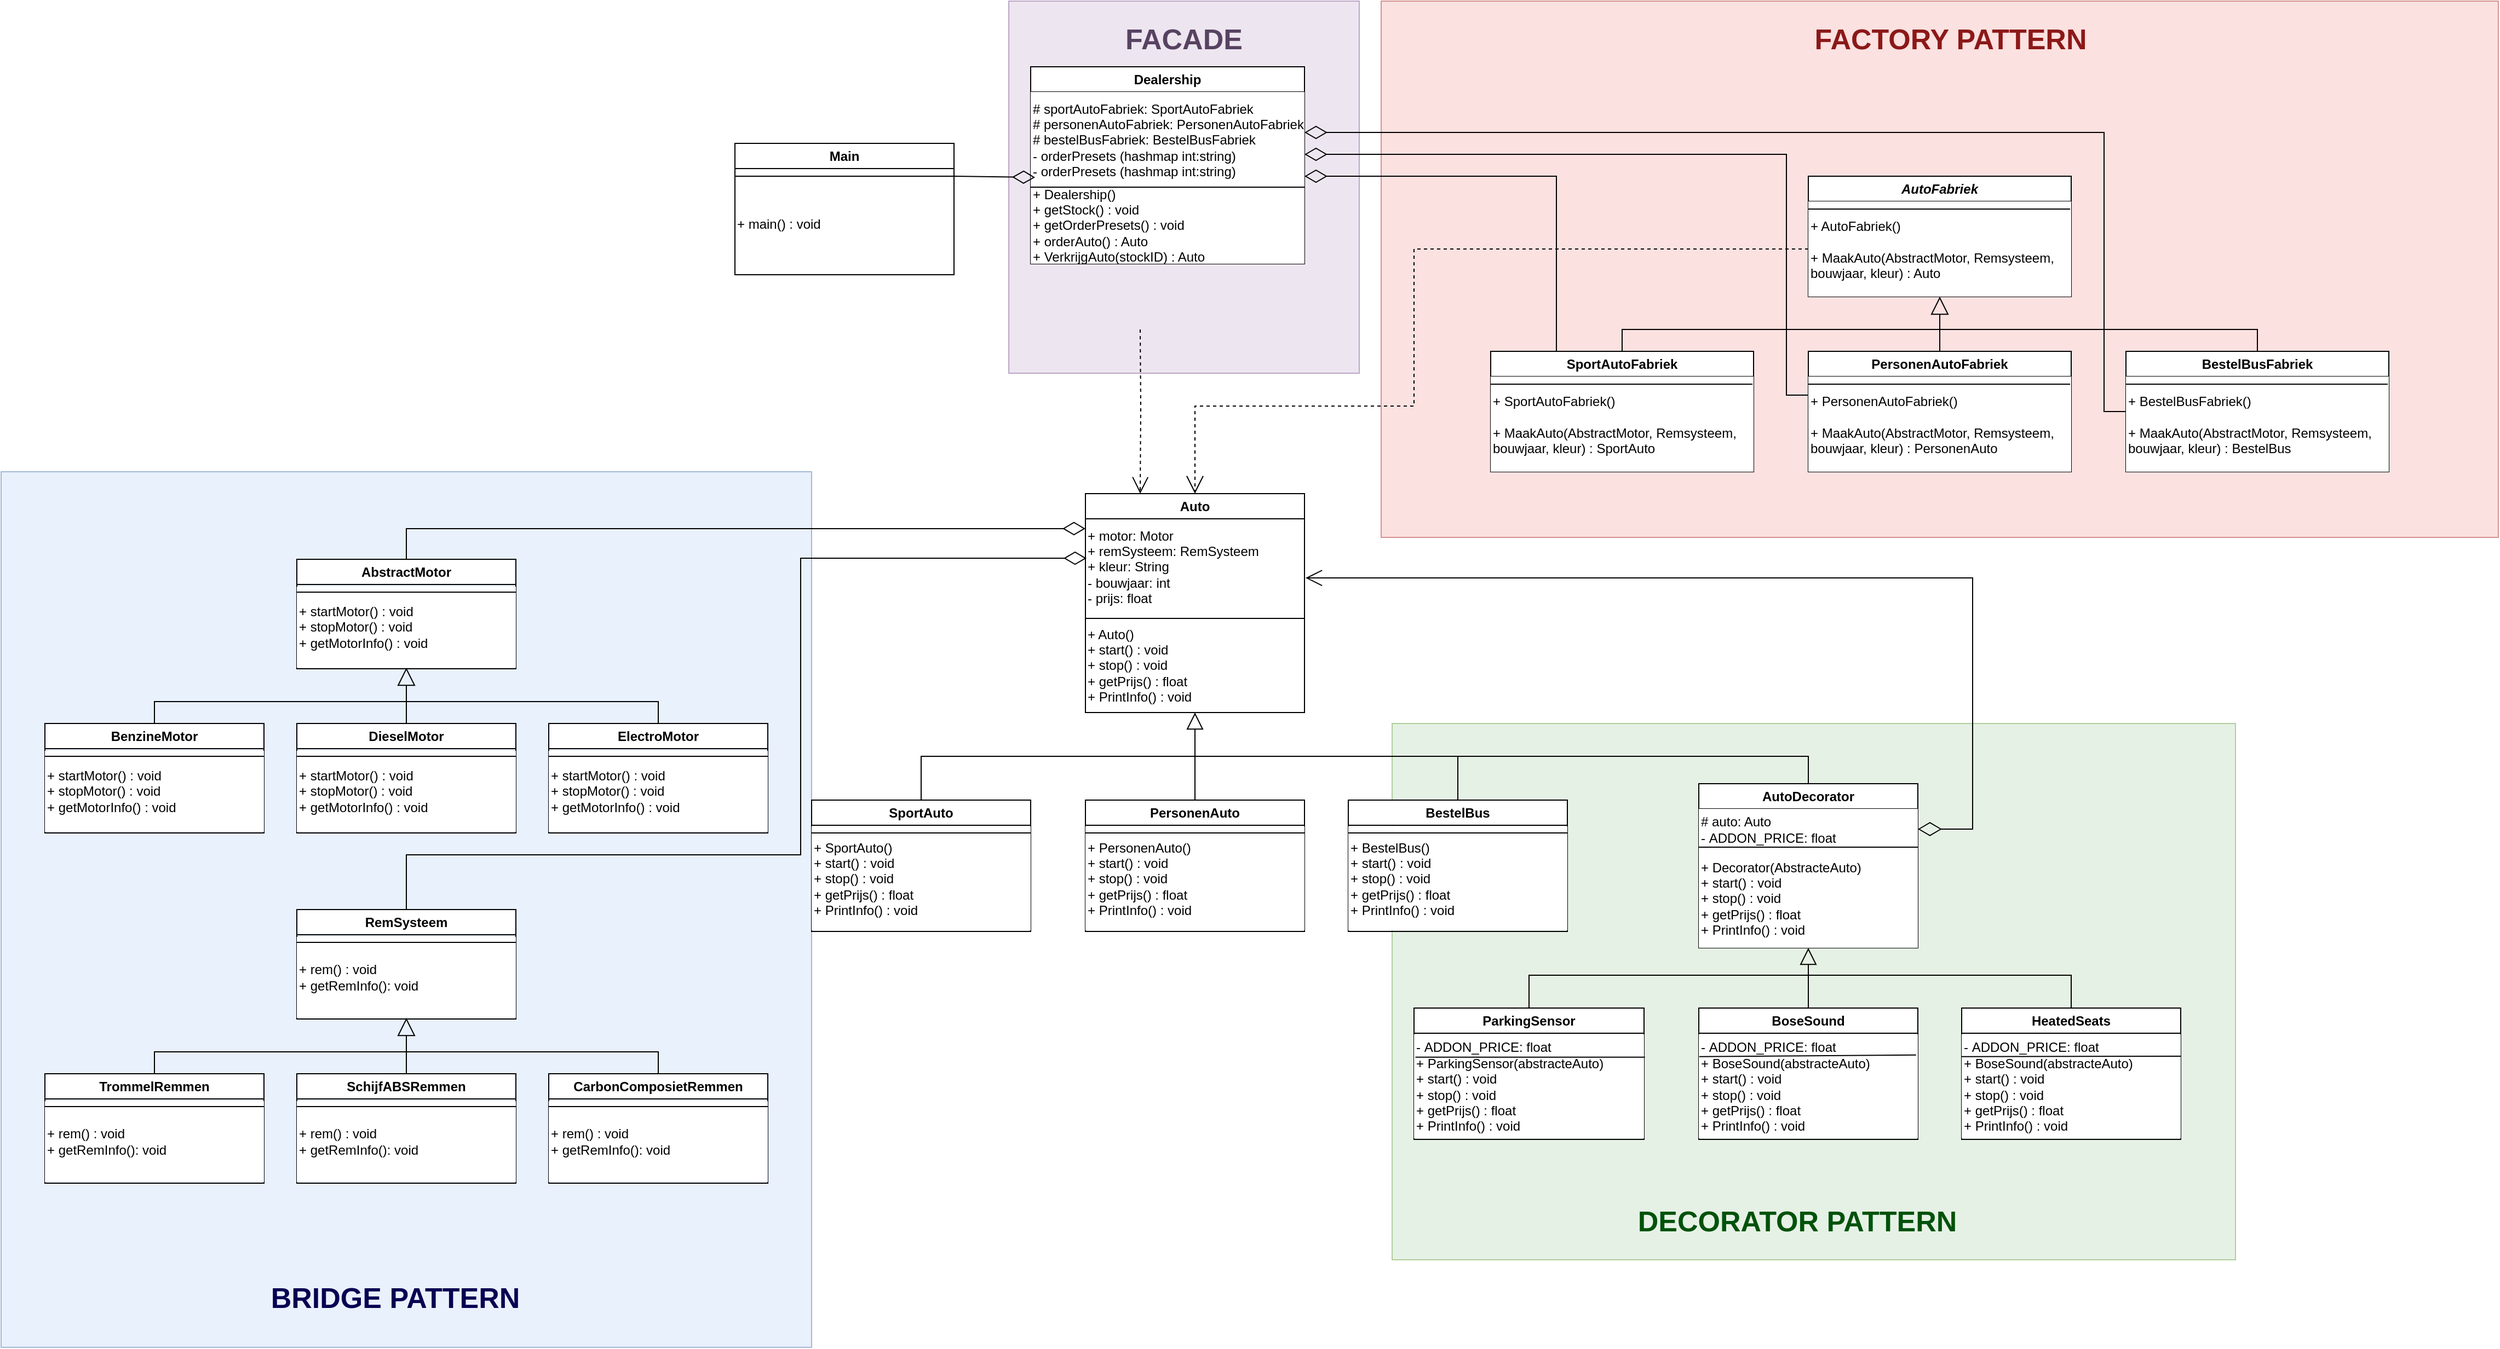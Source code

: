<mxfile version="24.7.8">
  <diagram name="Page-1" id="ZH47OkZXnv7MJgtDUiey">
    <mxGraphModel dx="2284" dy="1936" grid="1" gridSize="10" guides="1" tooltips="1" connect="1" arrows="1" fold="1" page="1" pageScale="1" pageWidth="850" pageHeight="1100" math="0" shadow="0">
      <root>
        <mxCell id="0" />
        <mxCell id="1" parent="0" />
        <mxCell id="ERLBQstwd277DYNmvbr6-149" value="" style="rounded=0;whiteSpace=wrap;html=1;fillColor=#e1d5e7;strokeColor=#9673a6;opacity=60;" parent="1" vertex="1">
          <mxGeometry x="240" y="-220" width="320" height="340" as="geometry" />
        </mxCell>
        <mxCell id="ERLBQstwd277DYNmvbr6-147" value="" style="rounded=0;whiteSpace=wrap;html=1;fillColor=#dae8fc;strokeColor=#6c8ebf;opacity=60;" parent="1" vertex="1">
          <mxGeometry x="-680" y="210" width="740" height="800" as="geometry" />
        </mxCell>
        <mxCell id="ERLBQstwd277DYNmvbr6-139" value="" style="rounded=0;whiteSpace=wrap;html=1;fillColor=#d5e8d4;strokeColor=#82b366;opacity=60;" parent="1" vertex="1">
          <mxGeometry x="590" y="440" width="770" height="490" as="geometry" />
        </mxCell>
        <mxCell id="ERLBQstwd277DYNmvbr6-137" value="" style="rounded=0;whiteSpace=wrap;html=1;fillColor=#f8cecc;strokeColor=#b85450;opacity=60;" parent="1" vertex="1">
          <mxGeometry x="580" y="-220" width="1020" height="490" as="geometry" />
        </mxCell>
        <mxCell id="ERLBQstwd277DYNmvbr6-1" value="Auto" style="swimlane;whiteSpace=wrap;html=1;" parent="1" vertex="1">
          <mxGeometry x="310" y="230" width="200" height="200" as="geometry" />
        </mxCell>
        <mxCell id="ERLBQstwd277DYNmvbr6-3" value="+ motor: Motor&lt;div&gt;+ remSysteem: RemSysteem&lt;/div&gt;&lt;div&gt;+ kleur: String&lt;/div&gt;&lt;div&gt;- bouwjaar: int&lt;/div&gt;&lt;div&gt;- prijs: float&lt;/div&gt;" style="text;html=1;align=left;verticalAlign=middle;whiteSpace=wrap;rounded=0;" parent="ERLBQstwd277DYNmvbr6-1" vertex="1">
          <mxGeometry y="23" width="200" height="87" as="geometry" />
        </mxCell>
        <mxCell id="ERLBQstwd277DYNmvbr6-5" value="&lt;div&gt;+ Auto()&amp;nbsp;&lt;/div&gt;+ start() : void&lt;div&gt;+ stop() : void&lt;/div&gt;&lt;div&gt;+ getPrijs() : float&lt;/div&gt;&lt;div&gt;+ PrintInfo() : void&lt;/div&gt;" style="text;html=1;align=left;verticalAlign=middle;whiteSpace=wrap;rounded=0;" parent="ERLBQstwd277DYNmvbr6-1" vertex="1">
          <mxGeometry y="113" width="200" height="87" as="geometry" />
        </mxCell>
        <mxCell id="ERLBQstwd277DYNmvbr6-4" value="" style="endArrow=none;html=1;rounded=0;exitX=0;exitY=0.75;exitDx=0;exitDy=0;entryX=1;entryY=0.75;entryDx=0;entryDy=0;" parent="1" edge="1">
          <mxGeometry width="50" height="50" relative="1" as="geometry">
            <mxPoint x="310" y="344" as="sourcePoint" />
            <mxPoint x="510" y="344" as="targetPoint" />
          </mxGeometry>
        </mxCell>
        <mxCell id="ERLBQstwd277DYNmvbr6-17" value="BestelBus" style="swimlane;whiteSpace=wrap;html=1;fillColor=default;" parent="1" vertex="1">
          <mxGeometry x="550" y="510" width="200" height="120" as="geometry" />
        </mxCell>
        <mxCell id="ERLBQstwd277DYNmvbr6-19" value="&lt;div&gt;+ BestelBus()&amp;nbsp;&lt;/div&gt;+ start() : void&lt;div&gt;+ stop() : void&lt;/div&gt;&lt;div&gt;+ getPrijs() :&amp;nbsp;&lt;span style=&quot;background-color: initial;&quot;&gt;float&lt;/span&gt;&lt;/div&gt;&lt;div&gt;+ PrintInfo() : void&lt;br&gt;&lt;/div&gt;" style="text;html=1;align=left;verticalAlign=middle;whiteSpace=wrap;rounded=0;fillColor=default;" parent="ERLBQstwd277DYNmvbr6-17" vertex="1">
          <mxGeometry y="24" width="200" height="95" as="geometry" />
        </mxCell>
        <mxCell id="ERLBQstwd277DYNmvbr6-20" value="" style="endArrow=none;html=1;rounded=0;exitX=0;exitY=0.75;exitDx=0;exitDy=0;entryX=1;entryY=0.75;entryDx=0;entryDy=0;" parent="ERLBQstwd277DYNmvbr6-17" edge="1">
          <mxGeometry width="50" height="50" relative="1" as="geometry">
            <mxPoint y="30" as="sourcePoint" />
            <mxPoint x="200" y="30" as="targetPoint" />
          </mxGeometry>
        </mxCell>
        <mxCell id="ERLBQstwd277DYNmvbr6-39" style="edgeStyle=orthogonalEdgeStyle;rounded=0;orthogonalLoop=1;jettySize=auto;html=1;exitX=0.5;exitY=0;exitDx=0;exitDy=0;entryX=0.5;entryY=0;entryDx=0;entryDy=0;endArrow=none;endFill=0;" parent="1" source="ERLBQstwd277DYNmvbr6-32" target="ERLBQstwd277DYNmvbr6-17" edge="1">
          <mxGeometry relative="1" as="geometry">
            <Array as="points">
              <mxPoint x="160" y="470" />
              <mxPoint x="650" y="470" />
            </Array>
          </mxGeometry>
        </mxCell>
        <mxCell id="ERLBQstwd277DYNmvbr6-32" value="SportAuto" style="swimlane;whiteSpace=wrap;html=1;" parent="1" vertex="1">
          <mxGeometry x="60" y="510" width="200" height="120" as="geometry" />
        </mxCell>
        <mxCell id="ERLBQstwd277DYNmvbr6-33" value="&lt;div&gt;+ SportAuto()&amp;nbsp;&lt;/div&gt;+ start() : void&lt;div&gt;+ stop() : void&lt;/div&gt;&lt;div&gt;+ getPrijs() :&amp;nbsp;&lt;span style=&quot;background-color: initial;&quot;&gt;float&lt;/span&gt;&lt;/div&gt;&lt;div&gt;+ PrintInfo() : void&lt;br&gt;&lt;/div&gt;" style="text;html=1;align=left;verticalAlign=middle;whiteSpace=wrap;rounded=0;fillColor=default;" parent="ERLBQstwd277DYNmvbr6-32" vertex="1">
          <mxGeometry y="24" width="200" height="95" as="geometry" />
        </mxCell>
        <mxCell id="ERLBQstwd277DYNmvbr6-34" value="" style="endArrow=none;html=1;rounded=0;exitX=0;exitY=0.75;exitDx=0;exitDy=0;entryX=1;entryY=0.75;entryDx=0;entryDy=0;" parent="ERLBQstwd277DYNmvbr6-32" edge="1">
          <mxGeometry width="50" height="50" relative="1" as="geometry">
            <mxPoint y="30" as="sourcePoint" />
            <mxPoint x="200" y="30" as="targetPoint" />
          </mxGeometry>
        </mxCell>
        <mxCell id="ERLBQstwd277DYNmvbr6-38" style="edgeStyle=orthogonalEdgeStyle;rounded=0;orthogonalLoop=1;jettySize=auto;html=1;exitX=0.5;exitY=0;exitDx=0;exitDy=0;entryX=0.5;entryY=1;entryDx=0;entryDy=0;endArrow=block;endFill=0;endSize=13;" parent="1" source="ERLBQstwd277DYNmvbr6-35" target="ERLBQstwd277DYNmvbr6-5" edge="1">
          <mxGeometry relative="1" as="geometry" />
        </mxCell>
        <mxCell id="ERLBQstwd277DYNmvbr6-35" value="PersonenAuto" style="swimlane;whiteSpace=wrap;html=1;" parent="1" vertex="1">
          <mxGeometry x="310" y="510" width="200" height="120" as="geometry" />
        </mxCell>
        <mxCell id="ERLBQstwd277DYNmvbr6-36" value="&lt;div&gt;+ PersonenAuto()&amp;nbsp;&lt;/div&gt;+ start() : void&lt;div&gt;+ stop() : void&lt;/div&gt;&lt;div&gt;+ getPrijs() : float&lt;/div&gt;&lt;div&gt;+ PrintInfo() : void&lt;br&gt;&lt;/div&gt;" style="text;html=1;align=left;verticalAlign=middle;whiteSpace=wrap;rounded=0;fillColor=default;" parent="ERLBQstwd277DYNmvbr6-35" vertex="1">
          <mxGeometry y="24" width="200" height="95" as="geometry" />
        </mxCell>
        <mxCell id="ERLBQstwd277DYNmvbr6-37" value="" style="endArrow=none;html=1;rounded=0;exitX=0;exitY=0.75;exitDx=0;exitDy=0;entryX=1;entryY=0.75;entryDx=0;entryDy=0;" parent="ERLBQstwd277DYNmvbr6-35" edge="1">
          <mxGeometry width="50" height="50" relative="1" as="geometry">
            <mxPoint y="30" as="sourcePoint" />
            <mxPoint x="200" y="30" as="targetPoint" />
          </mxGeometry>
        </mxCell>
        <mxCell id="ERLBQstwd277DYNmvbr6-40" value="AutoDecorator" style="swimlane;whiteSpace=wrap;html=1;" parent="1" vertex="1">
          <mxGeometry x="870" y="495" width="200" height="150" as="geometry" />
        </mxCell>
        <mxCell id="ERLBQstwd277DYNmvbr6-41" value="# auto: Auto&lt;div&gt;&lt;div&gt;-&amp;nbsp;ADDON_PRICE: float&lt;/div&gt;&lt;/div&gt;" style="text;html=1;align=left;verticalAlign=middle;whiteSpace=wrap;rounded=0;fillColor=default;" parent="ERLBQstwd277DYNmvbr6-40" vertex="1">
          <mxGeometry y="23" width="200" height="37" as="geometry" />
        </mxCell>
        <mxCell id="ERLBQstwd277DYNmvbr6-42" value="&lt;div&gt;+ Decorator(AbstracteAuto)&amp;nbsp;&lt;/div&gt;+ start() : void&lt;div&gt;+ stop() : void&lt;/div&gt;&lt;div&gt;+ getPrijs() : float&lt;/div&gt;&lt;div&gt;+ PrintInfo() : void&lt;br&gt;&lt;/div&gt;" style="text;html=1;align=left;verticalAlign=middle;whiteSpace=wrap;rounded=0;fillColor=default;" parent="ERLBQstwd277DYNmvbr6-40" vertex="1">
          <mxGeometry y="60" width="200" height="90" as="geometry" />
        </mxCell>
        <mxCell id="ERLBQstwd277DYNmvbr6-43" value="" style="endArrow=none;html=1;rounded=0;exitX=0;exitY=0.75;exitDx=0;exitDy=0;entryX=1;entryY=0.75;entryDx=0;entryDy=0;" parent="1" edge="1">
          <mxGeometry width="50" height="50" relative="1" as="geometry">
            <mxPoint x="870" y="553" as="sourcePoint" />
            <mxPoint x="1070" y="553" as="targetPoint" />
          </mxGeometry>
        </mxCell>
        <mxCell id="ERLBQstwd277DYNmvbr6-48" value="" style="endArrow=none;html=1;rounded=0;entryX=0.5;entryY=0;entryDx=0;entryDy=0;" parent="1" target="ERLBQstwd277DYNmvbr6-40" edge="1">
          <mxGeometry width="50" height="50" relative="1" as="geometry">
            <mxPoint x="650" y="470" as="sourcePoint" />
            <mxPoint x="670" y="460" as="targetPoint" />
            <Array as="points">
              <mxPoint x="970" y="470" />
            </Array>
          </mxGeometry>
        </mxCell>
        <mxCell id="ERLBQstwd277DYNmvbr6-59" style="edgeStyle=orthogonalEdgeStyle;rounded=0;orthogonalLoop=1;jettySize=auto;html=1;exitX=0.5;exitY=0;exitDx=0;exitDy=0;entryX=0.5;entryY=1;entryDx=0;entryDy=0;endArrow=block;endFill=0;endSize=13;" parent="1" source="ERLBQstwd277DYNmvbr6-49" target="ERLBQstwd277DYNmvbr6-40" edge="1">
          <mxGeometry relative="1" as="geometry" />
        </mxCell>
        <mxCell id="ERLBQstwd277DYNmvbr6-49" value="BoseSound" style="swimlane;whiteSpace=wrap;html=1;" parent="1" vertex="1">
          <mxGeometry x="870" y="700" width="200" height="120" as="geometry" />
        </mxCell>
        <mxCell id="ERLBQstwd277DYNmvbr6-50" value="&lt;div&gt;&lt;div&gt;-&amp;nbsp;ADDON_PRICE: float&lt;/div&gt;&lt;/div&gt;&lt;div&gt;+ BoseSound(abstracteAuto)&amp;nbsp;&lt;/div&gt;+ start() : void&lt;div&gt;+ stop() : void&lt;/div&gt;&lt;div&gt;+ getPrijs() : float&lt;/div&gt;&lt;div&gt;&lt;span style=&quot;background-color: initial;&quot;&gt;+ PrintInfo() : void&lt;/span&gt;&lt;br&gt;&lt;/div&gt;" style="text;html=1;align=left;verticalAlign=middle;whiteSpace=wrap;rounded=0;fillColor=default;" parent="ERLBQstwd277DYNmvbr6-49" vertex="1">
          <mxGeometry y="24" width="200" height="95" as="geometry" />
        </mxCell>
        <mxCell id="ERLBQstwd277DYNmvbr6-51" value="" style="endArrow=none;html=1;rounded=0;exitX=0.002;exitY=0.215;exitDx=0;exitDy=0;entryX=0.992;entryY=0.199;entryDx=0;entryDy=0;entryPerimeter=0;exitPerimeter=0;" parent="ERLBQstwd277DYNmvbr6-49" source="ERLBQstwd277DYNmvbr6-50" target="ERLBQstwd277DYNmvbr6-50" edge="1">
          <mxGeometry width="50" height="50" relative="1" as="geometry">
            <mxPoint y="30" as="sourcePoint" />
            <mxPoint x="200" y="30" as="targetPoint" />
          </mxGeometry>
        </mxCell>
        <mxCell id="ERLBQstwd277DYNmvbr6-52" value="HeatedSeats" style="swimlane;whiteSpace=wrap;html=1;fillColor=default;" parent="1" vertex="1">
          <mxGeometry x="1110" y="700" width="200" height="120" as="geometry" />
        </mxCell>
        <mxCell id="ERLBQstwd277DYNmvbr6-53" value="&lt;div&gt;&lt;div&gt;-&amp;nbsp;ADDON_PRICE: float&lt;/div&gt;&lt;/div&gt;&lt;div&gt;+ BoseSound(abstracteAuto)&lt;/div&gt;+ start() : void&lt;div&gt;+ stop() : void&lt;/div&gt;&lt;div&gt;+ getPrijs() : float&lt;/div&gt;&lt;div&gt;&lt;span style=&quot;background-color: initial;&quot;&gt;+ PrintInfo() : void&lt;/span&gt;&lt;br&gt;&lt;/div&gt;" style="text;html=1;align=left;verticalAlign=middle;whiteSpace=wrap;rounded=0;fillColor=default;imageWidth=31;" parent="ERLBQstwd277DYNmvbr6-52" vertex="1">
          <mxGeometry y="24" width="200" height="95" as="geometry" />
        </mxCell>
        <mxCell id="ERLBQstwd277DYNmvbr6-54" value="" style="endArrow=none;html=1;rounded=0;exitX=-0.001;exitY=0.215;exitDx=0;exitDy=0;exitPerimeter=0;" parent="ERLBQstwd277DYNmvbr6-52" source="ERLBQstwd277DYNmvbr6-53" edge="1">
          <mxGeometry width="50" height="50" relative="1" as="geometry">
            <mxPoint y="30" as="sourcePoint" />
            <mxPoint x="200" y="44" as="targetPoint" />
          </mxGeometry>
        </mxCell>
        <mxCell id="ERLBQstwd277DYNmvbr6-60" style="edgeStyle=orthogonalEdgeStyle;rounded=0;orthogonalLoop=1;jettySize=auto;html=1;exitX=0.5;exitY=0;exitDx=0;exitDy=0;entryX=0.5;entryY=0;entryDx=0;entryDy=0;endArrow=none;endFill=0;" parent="1" source="ERLBQstwd277DYNmvbr6-56" target="ERLBQstwd277DYNmvbr6-52" edge="1">
          <mxGeometry relative="1" as="geometry">
            <Array as="points">
              <mxPoint x="715" y="670" />
              <mxPoint x="1210" y="670" />
            </Array>
          </mxGeometry>
        </mxCell>
        <mxCell id="ERLBQstwd277DYNmvbr6-56" value="ParkingSensor" style="swimlane;whiteSpace=wrap;html=1;" parent="1" vertex="1">
          <mxGeometry x="610" y="700" width="210" height="120" as="geometry" />
        </mxCell>
        <mxCell id="ERLBQstwd277DYNmvbr6-57" value="&lt;div&gt;-&amp;nbsp;ADDON_PRICE: float&lt;/div&gt;&lt;div&gt;+ ParkingSensor(abstracteAuto)&amp;nbsp;&lt;/div&gt;+ start() : void&lt;div&gt;+ stop() : void&lt;/div&gt;&lt;div&gt;+ getPrijs() : float&lt;/div&gt;&lt;div&gt;&lt;span style=&quot;background-color: initial;&quot;&gt;+ PrintInfo() : void&lt;/span&gt;&lt;br&gt;&lt;/div&gt;" style="text;html=1;align=left;verticalAlign=middle;whiteSpace=wrap;rounded=0;fillColor=default;" parent="ERLBQstwd277DYNmvbr6-56" vertex="1">
          <mxGeometry y="24" width="210" height="95" as="geometry" />
        </mxCell>
        <mxCell id="ERLBQstwd277DYNmvbr6-143" value="" style="endArrow=none;html=1;rounded=0;exitX=0.006;exitY=0.22;exitDx=0;exitDy=0;exitPerimeter=0;entryX=1.004;entryY=0.22;entryDx=0;entryDy=0;entryPerimeter=0;" parent="ERLBQstwd277DYNmvbr6-56" source="ERLBQstwd277DYNmvbr6-57" target="ERLBQstwd277DYNmvbr6-57" edge="1">
          <mxGeometry width="50" height="50" relative="1" as="geometry">
            <mxPoint y="34" as="sourcePoint" />
            <mxPoint x="210" y="40" as="targetPoint" />
          </mxGeometry>
        </mxCell>
        <mxCell id="ERLBQstwd277DYNmvbr6-61" style="edgeStyle=orthogonalEdgeStyle;rounded=0;orthogonalLoop=1;jettySize=auto;html=1;exitX=1;exitY=0.5;exitDx=0;exitDy=0;entryX=1.005;entryY=0.621;entryDx=0;entryDy=0;entryPerimeter=0;startArrow=diamondThin;startFill=0;endArrow=open;endFill=0;endSize=13;startSize=19;" parent="1" source="ERLBQstwd277DYNmvbr6-41" target="ERLBQstwd277DYNmvbr6-3" edge="1">
          <mxGeometry relative="1" as="geometry">
            <Array as="points">
              <mxPoint x="1120" y="537" />
              <mxPoint x="1120" y="307" />
            </Array>
          </mxGeometry>
        </mxCell>
        <mxCell id="ERLBQstwd277DYNmvbr6-62" value="AbstractMotor" style="swimlane;whiteSpace=wrap;html=1;" parent="1" vertex="1">
          <mxGeometry x="-410" y="290" width="200" height="100" as="geometry" />
        </mxCell>
        <mxCell id="ERLBQstwd277DYNmvbr6-63" value="&lt;div&gt;+ startMotor() : void&lt;/div&gt;&lt;div&gt;+ stopMotor() : void&lt;/div&gt;&lt;div&gt;+ getMotorInfo() : void&lt;/div&gt;" style="text;html=1;align=left;verticalAlign=middle;whiteSpace=wrap;rounded=0;fillColor=default;" parent="ERLBQstwd277DYNmvbr6-62" vertex="1">
          <mxGeometry y="25" width="200" height="74" as="geometry" />
        </mxCell>
        <mxCell id="ERLBQstwd277DYNmvbr6-64" value="" style="endArrow=none;html=1;rounded=0;exitX=0;exitY=0.75;exitDx=0;exitDy=0;entryX=1;entryY=0.75;entryDx=0;entryDy=0;" parent="ERLBQstwd277DYNmvbr6-62" edge="1">
          <mxGeometry width="50" height="50" relative="1" as="geometry">
            <mxPoint y="30" as="sourcePoint" />
            <mxPoint x="200" y="30" as="targetPoint" />
          </mxGeometry>
        </mxCell>
        <mxCell id="ERLBQstwd277DYNmvbr6-65" style="edgeStyle=orthogonalEdgeStyle;rounded=0;orthogonalLoop=1;jettySize=auto;html=1;exitX=0.5;exitY=0;exitDx=0;exitDy=0;entryX=0;entryY=0.103;entryDx=0;entryDy=0;entryPerimeter=0;endArrow=diamondThin;endFill=0;endSize=18;" parent="1" source="ERLBQstwd277DYNmvbr6-62" target="ERLBQstwd277DYNmvbr6-3" edge="1">
          <mxGeometry relative="1" as="geometry" />
        </mxCell>
        <mxCell id="ERLBQstwd277DYNmvbr6-66" value="ElectroMotor" style="swimlane;whiteSpace=wrap;html=1;" parent="1" vertex="1">
          <mxGeometry x="-180" y="440" width="200" height="100" as="geometry" />
        </mxCell>
        <mxCell id="ERLBQstwd277DYNmvbr6-67" value="&lt;div&gt;+ startMotor()&lt;span style=&quot;background-color: initial;&quot;&gt;&amp;nbsp;&lt;/span&gt;&lt;span style=&quot;background-color: initial;&quot;&gt;: void&lt;/span&gt;&lt;/div&gt;&lt;div&gt;+ stopMotor()&lt;span style=&quot;background-color: initial;&quot;&gt;&amp;nbsp;&lt;/span&gt;&lt;span style=&quot;background-color: initial;&quot;&gt;: void&lt;/span&gt;&lt;/div&gt;&lt;div&gt;+ getMotorInfo()&lt;span style=&quot;background-color: initial;&quot;&gt;&amp;nbsp;&lt;/span&gt;&lt;span style=&quot;background-color: initial;&quot;&gt;: void&lt;/span&gt;&lt;/div&gt;" style="text;html=1;align=left;verticalAlign=middle;whiteSpace=wrap;rounded=0;fillColor=default;" parent="ERLBQstwd277DYNmvbr6-66" vertex="1">
          <mxGeometry y="25" width="200" height="74" as="geometry" />
        </mxCell>
        <mxCell id="ERLBQstwd277DYNmvbr6-68" value="" style="endArrow=none;html=1;rounded=0;exitX=0;exitY=0.75;exitDx=0;exitDy=0;entryX=1;entryY=0.75;entryDx=0;entryDy=0;" parent="ERLBQstwd277DYNmvbr6-66" edge="1">
          <mxGeometry width="50" height="50" relative="1" as="geometry">
            <mxPoint y="30" as="sourcePoint" />
            <mxPoint x="200" y="30" as="targetPoint" />
          </mxGeometry>
        </mxCell>
        <mxCell id="ERLBQstwd277DYNmvbr6-75" style="edgeStyle=orthogonalEdgeStyle;rounded=0;orthogonalLoop=1;jettySize=auto;html=1;exitX=0.5;exitY=0;exitDx=0;exitDy=0;entryX=0.5;entryY=1;entryDx=0;entryDy=0;endArrow=block;endFill=0;startSize=7;endSize=14;" parent="1" source="ERLBQstwd277DYNmvbr6-69" target="ERLBQstwd277DYNmvbr6-63" edge="1">
          <mxGeometry relative="1" as="geometry" />
        </mxCell>
        <mxCell id="ERLBQstwd277DYNmvbr6-69" value="DieselMotor" style="swimlane;whiteSpace=wrap;html=1;" parent="1" vertex="1">
          <mxGeometry x="-410" y="440" width="200" height="100" as="geometry" />
        </mxCell>
        <mxCell id="ERLBQstwd277DYNmvbr6-70" value="&lt;div&gt;+ startMotor()&lt;span style=&quot;background-color: initial;&quot;&gt;&amp;nbsp;&lt;/span&gt;&lt;span style=&quot;background-color: initial;&quot;&gt;: void&lt;/span&gt;&lt;/div&gt;&lt;div&gt;+ stopMotor()&lt;span style=&quot;background-color: initial;&quot;&gt;&amp;nbsp;&lt;/span&gt;&lt;span style=&quot;background-color: initial;&quot;&gt;: void&lt;/span&gt;&lt;/div&gt;&lt;div&gt;+ getMotorInfo()&lt;span style=&quot;background-color: initial;&quot;&gt;&amp;nbsp;&lt;/span&gt;&lt;span style=&quot;background-color: initial;&quot;&gt;: void&lt;/span&gt;&lt;/div&gt;" style="text;html=1;align=left;verticalAlign=middle;whiteSpace=wrap;rounded=0;fillColor=default;" parent="ERLBQstwd277DYNmvbr6-69" vertex="1">
          <mxGeometry y="25" width="200" height="74" as="geometry" />
        </mxCell>
        <mxCell id="ERLBQstwd277DYNmvbr6-71" value="" style="endArrow=none;html=1;rounded=0;exitX=0;exitY=0.75;exitDx=0;exitDy=0;entryX=1;entryY=0.75;entryDx=0;entryDy=0;" parent="ERLBQstwd277DYNmvbr6-69" edge="1">
          <mxGeometry width="50" height="50" relative="1" as="geometry">
            <mxPoint y="30" as="sourcePoint" />
            <mxPoint x="200" y="30" as="targetPoint" />
          </mxGeometry>
        </mxCell>
        <mxCell id="ERLBQstwd277DYNmvbr6-76" style="edgeStyle=orthogonalEdgeStyle;rounded=0;orthogonalLoop=1;jettySize=auto;html=1;exitX=0.5;exitY=0;exitDx=0;exitDy=0;entryX=0.5;entryY=0;entryDx=0;entryDy=0;endArrow=none;endFill=0;" parent="1" source="ERLBQstwd277DYNmvbr6-72" target="ERLBQstwd277DYNmvbr6-66" edge="1">
          <mxGeometry relative="1" as="geometry" />
        </mxCell>
        <mxCell id="ERLBQstwd277DYNmvbr6-72" value="BenzineMotor" style="swimlane;whiteSpace=wrap;html=1;" parent="1" vertex="1">
          <mxGeometry x="-640" y="440" width="200" height="100" as="geometry" />
        </mxCell>
        <mxCell id="ERLBQstwd277DYNmvbr6-73" value="&lt;div&gt;+ startMotor() : void&lt;/div&gt;&lt;div&gt;+ stopMotor()&lt;span style=&quot;background-color: initial;&quot;&gt;&amp;nbsp;&lt;/span&gt;&lt;span style=&quot;background-color: initial;&quot;&gt;: void&lt;/span&gt;&lt;/div&gt;&lt;div&gt;+ getMotorInfo()&lt;span style=&quot;background-color: initial;&quot;&gt;&amp;nbsp;&lt;/span&gt;&lt;span style=&quot;background-color: initial;&quot;&gt;: void&lt;/span&gt;&lt;/div&gt;" style="text;html=1;align=left;verticalAlign=middle;whiteSpace=wrap;rounded=0;fillColor=default;" parent="ERLBQstwd277DYNmvbr6-72" vertex="1">
          <mxGeometry y="25" width="200" height="74" as="geometry" />
        </mxCell>
        <mxCell id="ERLBQstwd277DYNmvbr6-74" value="" style="endArrow=none;html=1;rounded=0;exitX=0;exitY=0.75;exitDx=0;exitDy=0;entryX=1;entryY=0.75;entryDx=0;entryDy=0;" parent="ERLBQstwd277DYNmvbr6-72" edge="1">
          <mxGeometry width="50" height="50" relative="1" as="geometry">
            <mxPoint y="30" as="sourcePoint" />
            <mxPoint x="200" y="30" as="targetPoint" />
          </mxGeometry>
        </mxCell>
        <mxCell id="ERLBQstwd277DYNmvbr6-77" value="RemSysteem" style="swimlane;whiteSpace=wrap;html=1;" parent="1" vertex="1">
          <mxGeometry x="-410" y="610" width="200" height="100" as="geometry" />
        </mxCell>
        <mxCell id="ERLBQstwd277DYNmvbr6-78" value="&lt;div&gt;+ rem() : void&lt;/div&gt;&lt;div&gt;+ getRemInfo(): void&lt;/div&gt;" style="text;html=1;align=left;verticalAlign=middle;whiteSpace=wrap;rounded=0;fillColor=default;" parent="ERLBQstwd277DYNmvbr6-77" vertex="1">
          <mxGeometry y="25" width="200" height="74" as="geometry" />
        </mxCell>
        <mxCell id="ERLBQstwd277DYNmvbr6-79" value="" style="endArrow=none;html=1;rounded=0;exitX=0;exitY=0.75;exitDx=0;exitDy=0;entryX=1;entryY=0.75;entryDx=0;entryDy=0;" parent="ERLBQstwd277DYNmvbr6-77" edge="1">
          <mxGeometry width="50" height="50" relative="1" as="geometry">
            <mxPoint y="30" as="sourcePoint" />
            <mxPoint x="200" y="30" as="targetPoint" />
          </mxGeometry>
        </mxCell>
        <mxCell id="ERLBQstwd277DYNmvbr6-80" value="CarbonComposietRemmen" style="swimlane;whiteSpace=wrap;html=1;" parent="1" vertex="1">
          <mxGeometry x="-180" y="760" width="200" height="100" as="geometry" />
        </mxCell>
        <mxCell id="ERLBQstwd277DYNmvbr6-95" value="&lt;div&gt;+ rem() : void&lt;/div&gt;&lt;div&gt;+ getRemInfo(): void&lt;/div&gt;" style="text;html=1;align=left;verticalAlign=middle;whiteSpace=wrap;rounded=0;fillColor=default;" parent="ERLBQstwd277DYNmvbr6-80" vertex="1">
          <mxGeometry y="25" width="200" height="74" as="geometry" />
        </mxCell>
        <mxCell id="ERLBQstwd277DYNmvbr6-82" value="" style="endArrow=none;html=1;rounded=0;exitX=0;exitY=0.75;exitDx=0;exitDy=0;entryX=1;entryY=0.75;entryDx=0;entryDy=0;" parent="ERLBQstwd277DYNmvbr6-80" edge="1">
          <mxGeometry width="50" height="50" relative="1" as="geometry">
            <mxPoint y="30" as="sourcePoint" />
            <mxPoint x="200" y="30" as="targetPoint" />
          </mxGeometry>
        </mxCell>
        <mxCell id="ERLBQstwd277DYNmvbr6-83" style="edgeStyle=orthogonalEdgeStyle;rounded=0;orthogonalLoop=1;jettySize=auto;html=1;exitX=0.5;exitY=0;exitDx=0;exitDy=0;entryX=0.5;entryY=1;entryDx=0;entryDy=0;endArrow=block;endFill=0;startSize=7;endSize=14;" parent="1" source="ERLBQstwd277DYNmvbr6-84" target="ERLBQstwd277DYNmvbr6-78" edge="1">
          <mxGeometry relative="1" as="geometry" />
        </mxCell>
        <mxCell id="ERLBQstwd277DYNmvbr6-84" value="SchijfABSRemmen" style="swimlane;whiteSpace=wrap;html=1;" parent="1" vertex="1">
          <mxGeometry x="-410" y="760" width="200" height="100" as="geometry" />
        </mxCell>
        <mxCell id="ERLBQstwd277DYNmvbr6-94" value="&lt;div&gt;+ rem() : void&lt;/div&gt;&lt;div&gt;+ getRemInfo(): void&lt;/div&gt;" style="text;html=1;align=left;verticalAlign=middle;whiteSpace=wrap;rounded=0;fillColor=default;" parent="ERLBQstwd277DYNmvbr6-84" vertex="1">
          <mxGeometry y="25" width="200" height="74" as="geometry" />
        </mxCell>
        <mxCell id="ERLBQstwd277DYNmvbr6-86" value="" style="endArrow=none;html=1;rounded=0;exitX=0;exitY=0.75;exitDx=0;exitDy=0;entryX=1;entryY=0.75;entryDx=0;entryDy=0;" parent="ERLBQstwd277DYNmvbr6-84" edge="1">
          <mxGeometry width="50" height="50" relative="1" as="geometry">
            <mxPoint y="30" as="sourcePoint" />
            <mxPoint x="200" y="30" as="targetPoint" />
          </mxGeometry>
        </mxCell>
        <mxCell id="ERLBQstwd277DYNmvbr6-87" style="edgeStyle=orthogonalEdgeStyle;rounded=0;orthogonalLoop=1;jettySize=auto;html=1;exitX=0.5;exitY=0;exitDx=0;exitDy=0;entryX=0.5;entryY=0;entryDx=0;entryDy=0;endArrow=none;endFill=0;" parent="1" source="ERLBQstwd277DYNmvbr6-88" target="ERLBQstwd277DYNmvbr6-80" edge="1">
          <mxGeometry relative="1" as="geometry" />
        </mxCell>
        <mxCell id="ERLBQstwd277DYNmvbr6-88" value="TrommelRemmen" style="swimlane;whiteSpace=wrap;html=1;" parent="1" vertex="1">
          <mxGeometry x="-640" y="760" width="200" height="100" as="geometry" />
        </mxCell>
        <mxCell id="ERLBQstwd277DYNmvbr6-91" value="&lt;div&gt;+ rem() : void&lt;/div&gt;&lt;div&gt;+ getRemInfo(): void&lt;/div&gt;" style="text;html=1;align=left;verticalAlign=middle;whiteSpace=wrap;rounded=0;fillColor=default;" parent="ERLBQstwd277DYNmvbr6-88" vertex="1">
          <mxGeometry y="25" width="200" height="74" as="geometry" />
        </mxCell>
        <mxCell id="ERLBQstwd277DYNmvbr6-90" value="" style="endArrow=none;html=1;rounded=0;exitX=0;exitY=0.75;exitDx=0;exitDy=0;entryX=1;entryY=0.75;entryDx=0;entryDy=0;" parent="ERLBQstwd277DYNmvbr6-88" edge="1">
          <mxGeometry width="50" height="50" relative="1" as="geometry">
            <mxPoint y="30" as="sourcePoint" />
            <mxPoint x="200" y="30" as="targetPoint" />
          </mxGeometry>
        </mxCell>
        <mxCell id="ERLBQstwd277DYNmvbr6-96" style="edgeStyle=orthogonalEdgeStyle;rounded=0;orthogonalLoop=1;jettySize=auto;html=1;exitX=0.5;exitY=0;exitDx=0;exitDy=0;entryX=0.005;entryY=0.414;entryDx=0;entryDy=0;entryPerimeter=0;endArrow=diamondThin;endFill=0;endSize=18;" parent="1" source="ERLBQstwd277DYNmvbr6-77" target="ERLBQstwd277DYNmvbr6-3" edge="1">
          <mxGeometry relative="1" as="geometry">
            <Array as="points">
              <mxPoint x="-310" y="560" />
              <mxPoint x="50" y="560" />
              <mxPoint x="50" y="289" />
            </Array>
          </mxGeometry>
        </mxCell>
        <mxCell id="ERLBQstwd277DYNmvbr6-97" value="&lt;i&gt;AutoFabriek&lt;/i&gt;" style="swimlane;whiteSpace=wrap;html=1;" parent="1" vertex="1">
          <mxGeometry x="970" y="-60" width="240" height="110" as="geometry" />
        </mxCell>
        <mxCell id="ERLBQstwd277DYNmvbr6-98" value="&lt;div&gt;+ AutoFabriek()&amp;nbsp;&lt;/div&gt;&lt;div&gt;&lt;br&gt;&lt;/div&gt;&lt;div&gt;+ MaakAuto(AbstractMotor, Remsysteem, bouwjaar, kleur) : Auto&lt;/div&gt;" style="text;html=1;align=left;verticalAlign=middle;whiteSpace=wrap;rounded=0;fillColor=default;" parent="ERLBQstwd277DYNmvbr6-97" vertex="1">
          <mxGeometry y="23" width="240" height="87" as="geometry" />
        </mxCell>
        <mxCell id="ERLBQstwd277DYNmvbr6-99" value="" style="endArrow=none;html=1;rounded=0;exitX=0;exitY=0.75;exitDx=0;exitDy=0;entryX=0.996;entryY=0.08;entryDx=0;entryDy=0;entryPerimeter=0;" parent="ERLBQstwd277DYNmvbr6-97" target="ERLBQstwd277DYNmvbr6-98" edge="1">
          <mxGeometry width="50" height="50" relative="1" as="geometry">
            <mxPoint y="30" as="sourcePoint" />
            <mxPoint x="200" y="30" as="targetPoint" />
          </mxGeometry>
        </mxCell>
        <mxCell id="ERLBQstwd277DYNmvbr6-113" style="edgeStyle=orthogonalEdgeStyle;rounded=0;orthogonalLoop=1;jettySize=auto;html=1;exitX=0.5;exitY=0;exitDx=0;exitDy=0;entryX=0.5;entryY=0;entryDx=0;entryDy=0;endArrow=none;endFill=0;" parent="1" source="ERLBQstwd277DYNmvbr6-103" target="ERLBQstwd277DYNmvbr6-109" edge="1">
          <mxGeometry relative="1" as="geometry" />
        </mxCell>
        <mxCell id="ERLBQstwd277DYNmvbr6-103" value="SportAutoFabriek" style="swimlane;whiteSpace=wrap;html=1;" parent="1" vertex="1">
          <mxGeometry x="680" y="100" width="240" height="110" as="geometry" />
        </mxCell>
        <mxCell id="ERLBQstwd277DYNmvbr6-104" value="&lt;div&gt;+ SportAutoFabriek()&amp;nbsp;&lt;/div&gt;&lt;div&gt;&lt;br&gt;&lt;/div&gt;&lt;div&gt;+ MaakAuto(AbstractMotor, Remsysteem, bouwjaar, kleur) : SportAuto&lt;/div&gt;" style="text;html=1;align=left;verticalAlign=middle;whiteSpace=wrap;rounded=0;fillColor=default;" parent="ERLBQstwd277DYNmvbr6-103" vertex="1">
          <mxGeometry y="23" width="240" height="87" as="geometry" />
        </mxCell>
        <mxCell id="ERLBQstwd277DYNmvbr6-105" value="" style="endArrow=none;html=1;rounded=0;exitX=0;exitY=0.75;exitDx=0;exitDy=0;entryX=0.996;entryY=0.08;entryDx=0;entryDy=0;entryPerimeter=0;" parent="ERLBQstwd277DYNmvbr6-103" target="ERLBQstwd277DYNmvbr6-104" edge="1">
          <mxGeometry width="50" height="50" relative="1" as="geometry">
            <mxPoint y="30" as="sourcePoint" />
            <mxPoint x="200" y="30" as="targetPoint" />
          </mxGeometry>
        </mxCell>
        <mxCell id="ERLBQstwd277DYNmvbr6-112" style="edgeStyle=orthogonalEdgeStyle;rounded=0;orthogonalLoop=1;jettySize=auto;html=1;exitX=0.5;exitY=0;exitDx=0;exitDy=0;entryX=0.5;entryY=1;entryDx=0;entryDy=0;endArrow=block;endFill=0;endSize=14;" parent="1" source="ERLBQstwd277DYNmvbr6-106" target="ERLBQstwd277DYNmvbr6-98" edge="1">
          <mxGeometry relative="1" as="geometry" />
        </mxCell>
        <mxCell id="ERLBQstwd277DYNmvbr6-106" value="PersonenAutoFabriek" style="swimlane;whiteSpace=wrap;html=1;" parent="1" vertex="1">
          <mxGeometry x="970" y="100" width="240" height="110" as="geometry" />
        </mxCell>
        <mxCell id="ERLBQstwd277DYNmvbr6-107" value="&lt;div&gt;+ PersonenAutoFabriek()&amp;nbsp;&lt;/div&gt;&lt;div&gt;&lt;br&gt;&lt;/div&gt;&lt;div&gt;+ MaakAuto(AbstractMotor, Remsysteem, bouwjaar, kleur) : PersonenAuto&lt;/div&gt;" style="text;html=1;align=left;verticalAlign=middle;whiteSpace=wrap;rounded=0;fillColor=default;" parent="ERLBQstwd277DYNmvbr6-106" vertex="1">
          <mxGeometry y="23" width="240" height="87" as="geometry" />
        </mxCell>
        <mxCell id="ERLBQstwd277DYNmvbr6-108" value="" style="endArrow=none;html=1;rounded=0;exitX=0;exitY=0.75;exitDx=0;exitDy=0;entryX=0.996;entryY=0.08;entryDx=0;entryDy=0;entryPerimeter=0;" parent="ERLBQstwd277DYNmvbr6-106" target="ERLBQstwd277DYNmvbr6-107" edge="1">
          <mxGeometry width="50" height="50" relative="1" as="geometry">
            <mxPoint y="30" as="sourcePoint" />
            <mxPoint x="200" y="30" as="targetPoint" />
          </mxGeometry>
        </mxCell>
        <mxCell id="ERLBQstwd277DYNmvbr6-109" value="BestelBusFabriek" style="swimlane;whiteSpace=wrap;html=1;" parent="1" vertex="1">
          <mxGeometry x="1260" y="100" width="240" height="110" as="geometry" />
        </mxCell>
        <mxCell id="ERLBQstwd277DYNmvbr6-110" value="&lt;div&gt;+ BestelBusFabriek()&amp;nbsp;&lt;/div&gt;&lt;div&gt;&lt;br&gt;&lt;/div&gt;&lt;div&gt;+ MaakAuto(AbstractMotor, Remsysteem, bouwjaar, kleur) : BestelBus&lt;/div&gt;" style="text;html=1;align=left;verticalAlign=middle;whiteSpace=wrap;rounded=0;fillColor=default;" parent="ERLBQstwd277DYNmvbr6-109" vertex="1">
          <mxGeometry y="23" width="240" height="87" as="geometry" />
        </mxCell>
        <mxCell id="ERLBQstwd277DYNmvbr6-111" value="" style="endArrow=none;html=1;rounded=0;exitX=0;exitY=0.75;exitDx=0;exitDy=0;entryX=0.996;entryY=0.08;entryDx=0;entryDy=0;entryPerimeter=0;" parent="ERLBQstwd277DYNmvbr6-109" target="ERLBQstwd277DYNmvbr6-110" edge="1">
          <mxGeometry width="50" height="50" relative="1" as="geometry">
            <mxPoint y="30" as="sourcePoint" />
            <mxPoint x="200" y="30" as="targetPoint" />
          </mxGeometry>
        </mxCell>
        <mxCell id="ERLBQstwd277DYNmvbr6-114" style="edgeStyle=orthogonalEdgeStyle;rounded=0;orthogonalLoop=1;jettySize=auto;html=1;exitX=0;exitY=0.5;exitDx=0;exitDy=0;entryX=0.5;entryY=0;entryDx=0;entryDy=0;endArrow=open;endFill=0;endSize=14;jumpStyle=none;dashed=1;strokeWidth=1;" parent="1" source="ERLBQstwd277DYNmvbr6-98" target="ERLBQstwd277DYNmvbr6-1" edge="1">
          <mxGeometry relative="1" as="geometry">
            <Array as="points">
              <mxPoint x="610" y="7" />
              <mxPoint x="610" y="150" />
              <mxPoint x="410" y="150" />
            </Array>
          </mxGeometry>
        </mxCell>
        <mxCell id="ERLBQstwd277DYNmvbr6-118" value="Dealership" style="swimlane;whiteSpace=wrap;html=1;fillColor=default;" parent="1" vertex="1">
          <mxGeometry x="260" y="-160" width="250" height="180" as="geometry" />
        </mxCell>
        <mxCell id="ERLBQstwd277DYNmvbr6-119" value="&lt;div&gt;&lt;br&gt;&lt;/div&gt;# sportAutoFabriek: SportAutoFabriek&lt;div&gt;# personenAutoFabriek: PersonenAutoFabriek&lt;/div&gt;&lt;div&gt;# bestelBusFabriek: BestelBusFabriek&lt;/div&gt;&lt;div&gt;- orderPresets (hashmap int:string)&lt;/div&gt;&lt;div&gt;- orderPresets (hashmap int:string)&lt;br&gt;&lt;/div&gt;&lt;div&gt;&lt;br&gt;&lt;/div&gt;" style="text;html=1;align=left;verticalAlign=middle;whiteSpace=wrap;rounded=0;fillColor=default;" parent="ERLBQstwd277DYNmvbr6-118" vertex="1">
          <mxGeometry y="23" width="250" height="87" as="geometry" />
        </mxCell>
        <mxCell id="ERLBQstwd277DYNmvbr6-120" value="&lt;div&gt;+ Dealership()&amp;nbsp;&lt;/div&gt;&lt;div&gt;+&amp;nbsp;getStock() : void&lt;/div&gt;&lt;div&gt;+ getOrderPresets() : void&lt;/div&gt;&lt;div&gt;+&amp;nbsp;orderAuto() : Auto&lt;/div&gt;&lt;div&gt;+ VerkrijgAuto(stockID) : Auto&amp;nbsp;&lt;/div&gt;" style="text;html=1;align=left;verticalAlign=middle;whiteSpace=wrap;rounded=0;fillColor=default;" parent="ERLBQstwd277DYNmvbr6-118" vertex="1">
          <mxGeometry y="110" width="250" height="70" as="geometry" />
        </mxCell>
        <mxCell id="ERLBQstwd277DYNmvbr6-121" value="" style="endArrow=none;html=1;rounded=0;exitX=0;exitY=0;exitDx=0;exitDy=0;entryX=1;entryY=0;entryDx=0;entryDy=0;" parent="ERLBQstwd277DYNmvbr6-118" edge="1" target="ERLBQstwd277DYNmvbr6-120" source="ERLBQstwd277DYNmvbr6-120">
          <mxGeometry width="50" height="50" relative="1" as="geometry">
            <mxPoint y="120" as="sourcePoint" />
            <mxPoint x="200" y="120" as="targetPoint" />
          </mxGeometry>
        </mxCell>
        <mxCell id="ERLBQstwd277DYNmvbr6-122" style="edgeStyle=orthogonalEdgeStyle;rounded=0;orthogonalLoop=1;jettySize=auto;html=1;entryX=0.25;entryY=0;entryDx=0;entryDy=0;endArrow=open;endFill=0;endSize=13;dashed=1;" parent="1" target="ERLBQstwd277DYNmvbr6-1" edge="1">
          <mxGeometry relative="1" as="geometry">
            <mxPoint x="360" y="80" as="sourcePoint" />
          </mxGeometry>
        </mxCell>
        <mxCell id="ERLBQstwd277DYNmvbr6-127" value="Main" style="swimlane;whiteSpace=wrap;html=1;" parent="1" vertex="1">
          <mxGeometry x="-10" y="-90" width="200" height="120" as="geometry" />
        </mxCell>
        <mxCell id="ERLBQstwd277DYNmvbr6-128" value="&lt;div&gt;+ main() : void&lt;/div&gt;" style="text;html=1;align=left;verticalAlign=middle;whiteSpace=wrap;rounded=0;" parent="ERLBQstwd277DYNmvbr6-127" vertex="1">
          <mxGeometry y="30" width="200" height="87" as="geometry" />
        </mxCell>
        <mxCell id="ERLBQstwd277DYNmvbr6-129" value="" style="endArrow=none;html=1;rounded=0;exitX=0;exitY=0.75;exitDx=0;exitDy=0;entryX=1;entryY=0.75;entryDx=0;entryDy=0;" parent="ERLBQstwd277DYNmvbr6-127" edge="1">
          <mxGeometry width="50" height="50" relative="1" as="geometry">
            <mxPoint y="30" as="sourcePoint" />
            <mxPoint x="200" y="30" as="targetPoint" />
          </mxGeometry>
        </mxCell>
        <mxCell id="ERLBQstwd277DYNmvbr6-131" style="edgeStyle=orthogonalEdgeStyle;rounded=0;orthogonalLoop=1;jettySize=auto;html=1;exitX=0.25;exitY=0;exitDx=0;exitDy=0;endArrow=diamondThin;endFill=0;endSize=18;" parent="1" source="ERLBQstwd277DYNmvbr6-103" edge="1">
          <mxGeometry relative="1" as="geometry">
            <mxPoint x="510" y="-60" as="targetPoint" />
            <Array as="points">
              <mxPoint x="740" y="-60" />
              <mxPoint x="510" y="-60" />
            </Array>
          </mxGeometry>
        </mxCell>
        <mxCell id="ERLBQstwd277DYNmvbr6-135" style="edgeStyle=orthogonalEdgeStyle;rounded=0;orthogonalLoop=1;jettySize=auto;html=1;exitX=0;exitY=0.5;exitDx=0;exitDy=0;endArrow=diamondThin;endFill=0;endSize=18;" parent="1" edge="1">
          <mxGeometry relative="1" as="geometry">
            <mxPoint x="969.6" y="140.02" as="sourcePoint" />
            <mxPoint x="510" y="-80" as="targetPoint" />
            <Array as="points">
              <mxPoint x="950" y="140" />
              <mxPoint x="950" y="-80" />
              <mxPoint x="510" y="-80" />
            </Array>
          </mxGeometry>
        </mxCell>
        <mxCell id="ERLBQstwd277DYNmvbr6-136" style="edgeStyle=orthogonalEdgeStyle;rounded=0;orthogonalLoop=1;jettySize=auto;html=1;exitX=0;exitY=0.5;exitDx=0;exitDy=0;endArrow=diamondThin;endFill=0;startSize=6;endSize=18;" parent="1" source="ERLBQstwd277DYNmvbr6-109" edge="1">
          <mxGeometry relative="1" as="geometry">
            <mxPoint x="510" y="-100" as="targetPoint" />
            <Array as="points">
              <mxPoint x="1240" y="155" />
              <mxPoint x="1240" y="-100" />
            </Array>
          </mxGeometry>
        </mxCell>
        <mxCell id="ERLBQstwd277DYNmvbr6-138" value="&lt;b&gt;&lt;font style=&quot;font-size: 26px;&quot;&gt;FACTORY PATTERN&lt;/font&gt;&lt;/b&gt;" style="text;html=1;align=center;verticalAlign=middle;whiteSpace=wrap;rounded=0;fontColor=#8C1818;" parent="1" vertex="1">
          <mxGeometry x="940" y="-200" width="320" height="30" as="geometry" />
        </mxCell>
        <mxCell id="ERLBQstwd277DYNmvbr6-144" value="&lt;span style=&quot;font-size: 26px;&quot;&gt;&lt;b&gt;&lt;font color=&quot;#00520b&quot;&gt;DECORATOR PATTERN&lt;/font&gt;&lt;/b&gt;&lt;/span&gt;" style="text;html=1;align=center;verticalAlign=middle;whiteSpace=wrap;rounded=0;fontColor=#8C1818;" parent="1" vertex="1">
          <mxGeometry x="800" y="880" width="320" height="30" as="geometry" />
        </mxCell>
        <mxCell id="ERLBQstwd277DYNmvbr6-148" value="&lt;span style=&quot;font-size: 26px;&quot;&gt;&lt;b&gt;&lt;font color=&quot;#080052&quot;&gt;BRIDGE PATTERN&lt;/font&gt;&lt;/b&gt;&lt;/span&gt;" style="text;html=1;align=center;verticalAlign=middle;whiteSpace=wrap;rounded=0;fontColor=#8C1818;" parent="1" vertex="1">
          <mxGeometry x="-480" y="950" width="320" height="30" as="geometry" />
        </mxCell>
        <mxCell id="ERLBQstwd277DYNmvbr6-151" value="" style="endArrow=diamondThin;html=1;rounded=0;exitX=1;exitY=0;exitDx=0;exitDy=0;endFill=0;endSize=18;entryX=0.016;entryY=0.897;entryDx=0;entryDy=0;entryPerimeter=0;" parent="1" source="ERLBQstwd277DYNmvbr6-128" edge="1" target="ERLBQstwd277DYNmvbr6-119">
          <mxGeometry width="50" height="50" relative="1" as="geometry">
            <mxPoint x="410" y="-50" as="sourcePoint" />
            <mxPoint x="240" y="-15" as="targetPoint" />
          </mxGeometry>
        </mxCell>
        <mxCell id="ERLBQstwd277DYNmvbr6-152" value="&lt;span style=&quot;font-size: 26px;&quot;&gt;&lt;b&gt;&lt;font color=&quot;#574361&quot;&gt;FACADE&lt;/font&gt;&lt;/b&gt;&lt;/span&gt;" style="text;html=1;align=center;verticalAlign=middle;whiteSpace=wrap;rounded=0;fontColor=#8C1818;" parent="1" vertex="1">
          <mxGeometry x="240" y="-200" width="320" height="30" as="geometry" />
        </mxCell>
      </root>
    </mxGraphModel>
  </diagram>
</mxfile>
